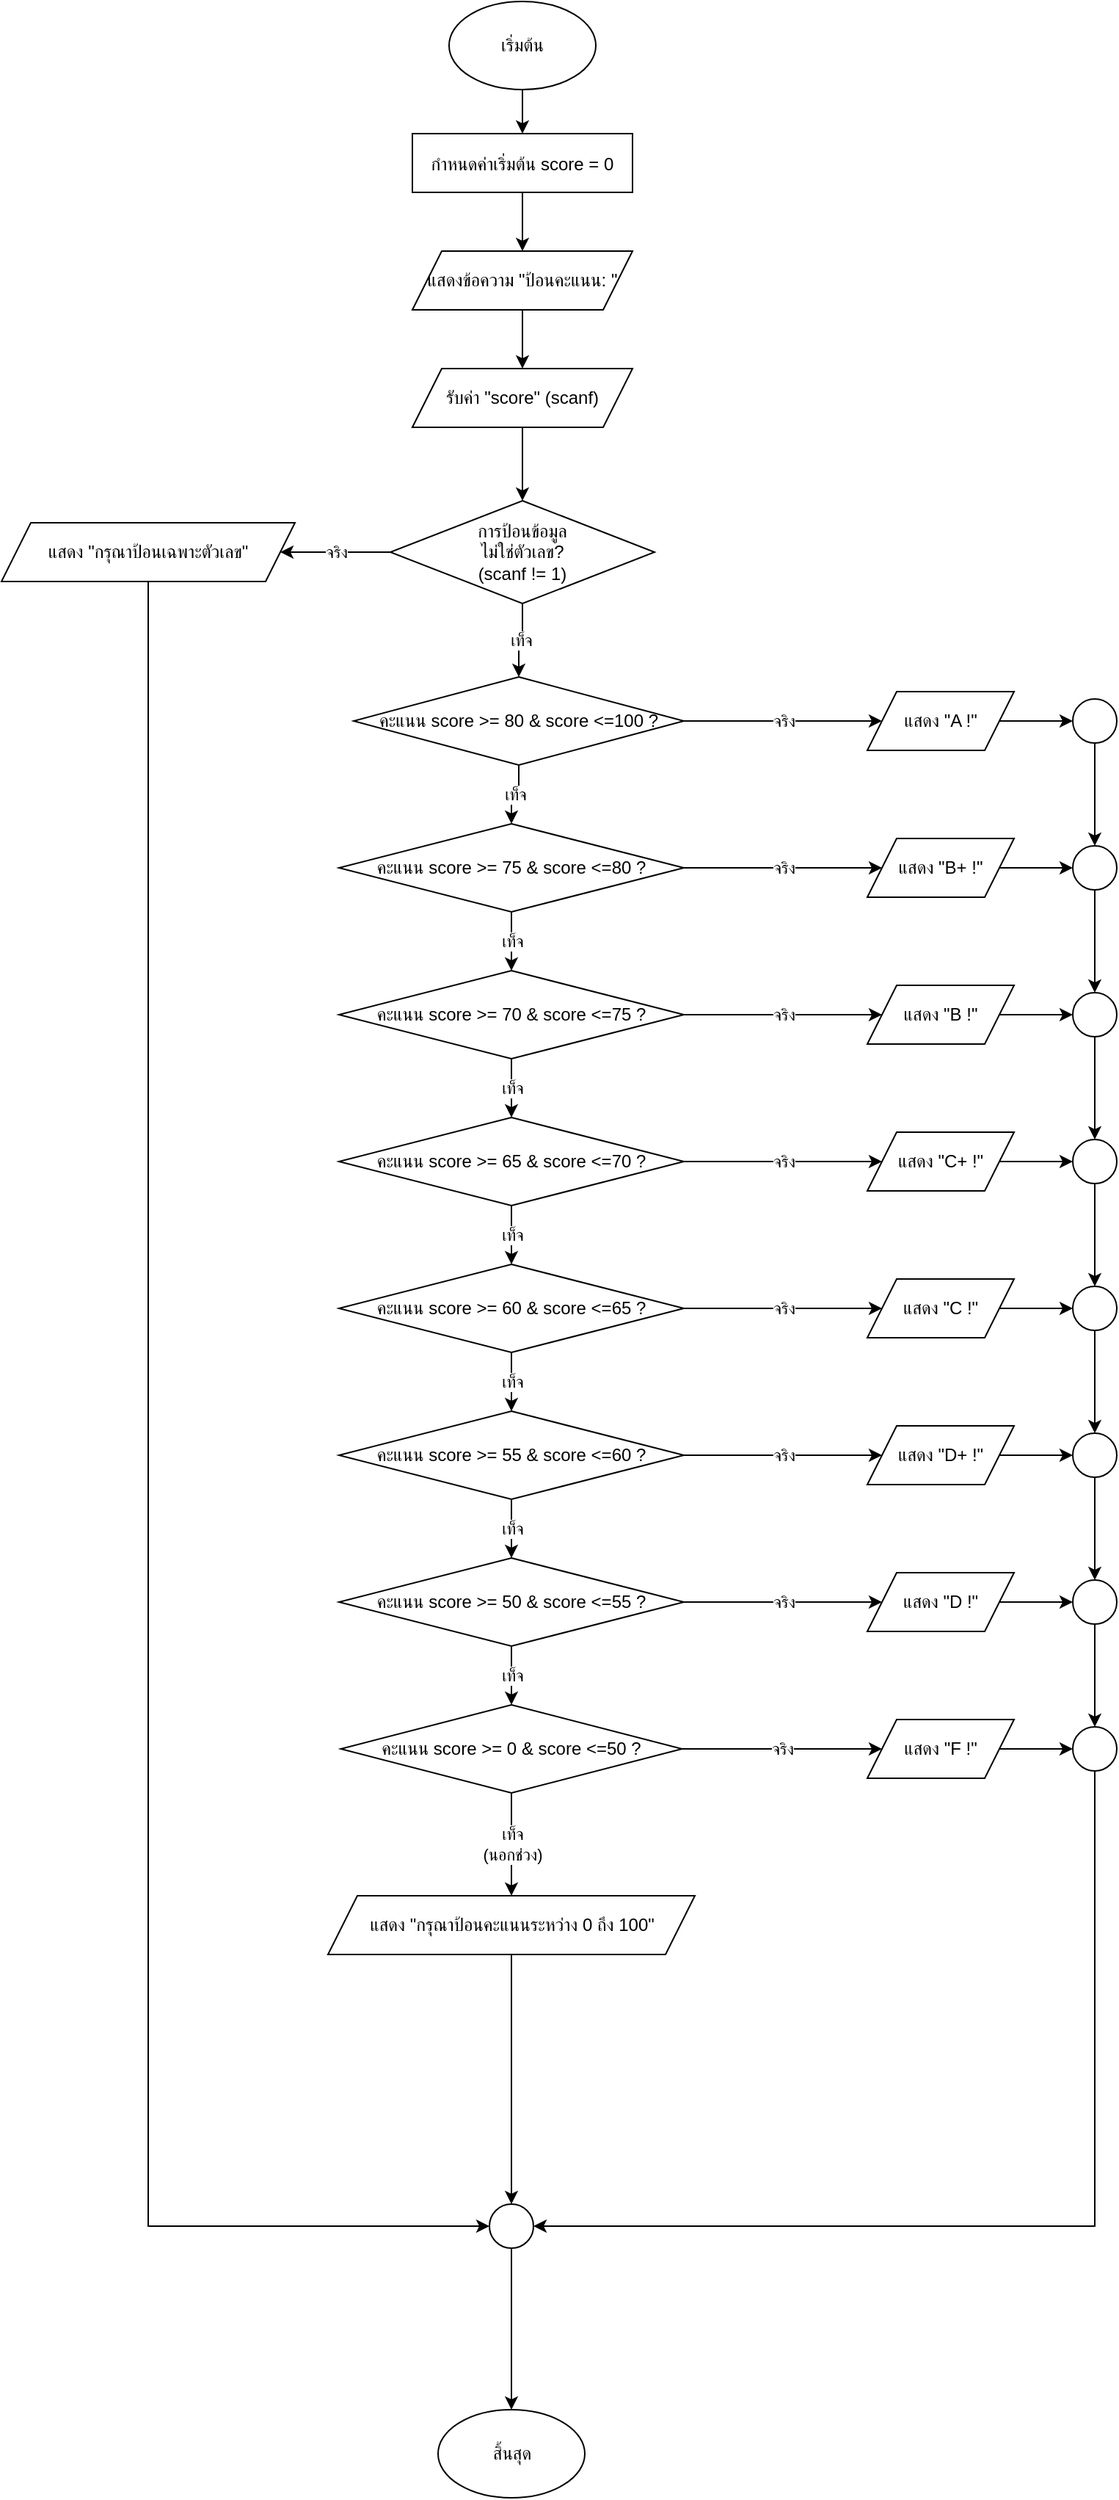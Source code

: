 <mxfile version="28.2.5">
  <diagram name="Page-1" id="mhjIDBQ__3LsrrOwuB6w">
    <mxGraphModel dx="3731" dy="2311" grid="1" gridSize="10" guides="1" tooltips="1" connect="1" arrows="1" fold="1" page="1" pageScale="1" pageWidth="850" pageHeight="1100" math="0" shadow="0">
      <root>
        <mxCell id="0" />
        <mxCell id="1" parent="0" />
        <mxCell id="3Tr8YHWEy5wHVqk4Yp_L-1" value="เริ่มต้น" style="strokeWidth:2;html=1;shape=mxgraph.flowchart.start_1;whiteSpace=wrap;" vertex="1" parent="1">
          <mxGeometry x="365" y="100" width="100" height="60" as="geometry" />
        </mxCell>
        <mxCell id="3Tr8YHWEy5wHVqk4Yp_L-2" value="" style="edgeStyle=orthogonalEdgeStyle;rounded=0;orthogonalLoop=1;jettySize=auto;html=1;exitX=0.5;exitY=1;exitDx=0;exitDy=0;entryX=0.5;entryY=0;entryDx=0;entryDy=0;" edge="1" parent="1" source="3Tr8YHWEy5wHVqk4Yp_L-1" target="3Tr8YHWEy5wHVqk4Yp_L-3">
          <mxGeometry relative="1" as="geometry" />
        </mxCell>
        <mxCell id="3Tr8YHWEy5wHVqk4Yp_L-3" value="กำหนดค่าเริ่มต้น score = 0" style="whiteSpace:wrap;html:1;strokeWidth:2;" vertex="1" parent="1">
          <mxGeometry x="340" y="190" width="150" height="40" as="geometry" />
        </mxCell>
        <mxCell id="3Tr8YHWEy5wHVqk4Yp_L-4" value="" style="edgeStyle=orthogonalEdgeStyle;rounded=0;orthogonalLoop=1;jettySize=auto;html=1;exitX=0.5;exitY=1;exitDx=0;exitDy=0;entryX=0.5;entryY=0;entryDx=0;entryDy=0;" edge="1" parent="1" source="3Tr8YHWEy5wHVqk4Yp_L-3" target="3Tr8YHWEy5wHVqk4Yp_L-5">
          <mxGeometry relative="1" as="geometry" />
        </mxCell>
        <mxCell id="3Tr8YHWEy5wHVqk4Yp_L-5" value="แสดงข้อความ &quot;ป้อนคะแนน: &quot;" style="shape=parallelogram;perimeter=parallelogramPerimeter;whiteSpace=wrap;html=1;fixedSize=1;" vertex="1" parent="1">
          <mxGeometry x="340" y="270" width="150" height="40" as="geometry" />
        </mxCell>
        <mxCell id="3Tr8YHWEy5wHVqk4Yp_L-6" value="" style="edgeStyle=orthogonalEdgeStyle;rounded=0;orthogonalLoop=1;jettySize=auto;html=1;exitX=0.5;exitY=1;exitDx=0;exitDy=0;entryX=0.5;entryY=0;entryDx=0;entryDy=0;" edge="1" parent="1" source="3Tr8YHWEy5wHVqk4Yp_L-5" target="3Tr8YHWEy5wHVqk4Yp_L-7">
          <mxGeometry relative="1" as="geometry" />
        </mxCell>
        <mxCell id="3Tr8YHWEy5wHVqk4Yp_L-7" value="รับค่า &quot;score&quot; (scanf)" style="shape=parallelogram;perimeter=parallelogramPerimeter;whiteSpace=wrap;html=1;fixedSize=1;" vertex="1" parent="1">
          <mxGeometry x="340" y="350" width="150" height="40" as="geometry" />
        </mxCell>
        <mxCell id="3Tr8YHWEy5wHVqk4Yp_L-8" value="" style="edgeStyle=orthogonalEdgeStyle;rounded=0;orthogonalLoop=1;jettySize=auto;html=1;exitX=0.5;exitY=1;exitDx=0;exitDy=0;entryX=0.5;entryY=0;entryDx=0;entryDy=0;" edge="1" parent="1" source="3Tr8YHWEy5wHVqk4Yp_L-7" target="3Tr8YHWEy5wHVqk4Yp_L-9">
          <mxGeometry relative="1" as="geometry" />
        </mxCell>
        <mxCell id="3Tr8YHWEy5wHVqk4Yp_L-9" value="การป้อนข้อมูล&lt;br&gt;ไม่ใช่ตัวเลข?&lt;br&gt;(scanf != 1)" style="rhombus;whiteSpace=wrap;html=1;" vertex="1" parent="1">
          <mxGeometry x="325" y="440" width="180" height="70" as="geometry" />
        </mxCell>
        <mxCell id="3Tr8YHWEy5wHVqk4Yp_L-10" value="จริง" style="edgeStyle=orthogonalEdgeStyle;rounded=0;orthogonalLoop=1;jettySize=auto;html=1;exitX=0;exitY=0.5;exitDx=0;exitDy=0;" edge="1" parent="1" source="3Tr8YHWEy5wHVqk4Yp_L-9" target="3Tr8YHWEy5wHVqk4Yp_L-11">
          <mxGeometry relative="1" as="geometry">
            <Array as="points">
              <mxPoint x="190" y="475" />
            </Array>
          </mxGeometry>
        </mxCell>
        <mxCell id="3Tr8YHWEy5wHVqk4Yp_L-85" style="edgeStyle=orthogonalEdgeStyle;rounded=0;orthogonalLoop=1;jettySize=auto;html=1;exitX=0.5;exitY=1;exitDx=0;exitDy=0;entryX=0;entryY=0.5;entryDx=0;entryDy=0;" edge="1" parent="1" source="3Tr8YHWEy5wHVqk4Yp_L-11" target="3Tr8YHWEy5wHVqk4Yp_L-84">
          <mxGeometry relative="1" as="geometry" />
        </mxCell>
        <mxCell id="3Tr8YHWEy5wHVqk4Yp_L-11" value="แสดง &quot;กรุณาป้อนเฉพาะตัวเลข&quot;" style="shape=parallelogram;perimeter=parallelogramPerimeter;whiteSpace=wrap;html=1;fixedSize=1;" vertex="1" parent="1">
          <mxGeometry x="60" y="455" width="200" height="40" as="geometry" />
        </mxCell>
        <mxCell id="3Tr8YHWEy5wHVqk4Yp_L-13" value="เท็จ" style="edgeStyle=orthogonalEdgeStyle;rounded=0;orthogonalLoop=1;jettySize=auto;html=1;exitX=0.5;exitY=1;exitDx=0;exitDy=0;entryX=0.5;entryY=0;entryDx=0;entryDy=0;" edge="1" parent="1" source="3Tr8YHWEy5wHVqk4Yp_L-9" target="3Tr8YHWEy5wHVqk4Yp_L-14">
          <mxGeometry relative="1" as="geometry" />
        </mxCell>
        <mxCell id="3Tr8YHWEy5wHVqk4Yp_L-14" value="คะแนน score &amp;gt;= 80 &amp;amp; score &amp;lt;=100 ?" style="rhombus;whiteSpace=wrap;html=1;" vertex="1" parent="1">
          <mxGeometry x="300" y="560" width="225" height="60" as="geometry" />
        </mxCell>
        <mxCell id="3Tr8YHWEy5wHVqk4Yp_L-15" value="จริง" style="edgeStyle=orthogonalEdgeStyle;rounded=0;orthogonalLoop=1;jettySize=auto;html=1;exitX=1;exitY=0.5;exitDx=0;exitDy=0;" edge="1" parent="1" source="3Tr8YHWEy5wHVqk4Yp_L-14" target="3Tr8YHWEy5wHVqk4Yp_L-16">
          <mxGeometry relative="1" as="geometry">
            <Array as="points">
              <mxPoint x="630" y="590" />
            </Array>
          </mxGeometry>
        </mxCell>
        <mxCell id="3Tr8YHWEy5wHVqk4Yp_L-69" style="edgeStyle=orthogonalEdgeStyle;rounded=0;orthogonalLoop=1;jettySize=auto;html=1;exitX=1;exitY=0.5;exitDx=0;exitDy=0;entryX=0;entryY=0.5;entryDx=0;entryDy=0;" edge="1" parent="1" source="3Tr8YHWEy5wHVqk4Yp_L-16" target="3Tr8YHWEy5wHVqk4Yp_L-61">
          <mxGeometry relative="1" as="geometry" />
        </mxCell>
        <mxCell id="3Tr8YHWEy5wHVqk4Yp_L-16" value="แสดง &quot;A !&quot;" style="shape=parallelogram;perimeter=parallelogramPerimeter;whiteSpace=wrap;html=1;fixedSize=1;" vertex="1" parent="1">
          <mxGeometry x="650" y="570" width="100" height="40" as="geometry" />
        </mxCell>
        <mxCell id="3Tr8YHWEy5wHVqk4Yp_L-18" value="เท็จ" style="edgeStyle=orthogonalEdgeStyle;rounded=0;orthogonalLoop=1;jettySize=auto;html=1;exitX=0.5;exitY=1;exitDx=0;exitDy=0;entryX=0.5;entryY=0;entryDx=0;entryDy=0;" edge="1" parent="1" source="3Tr8YHWEy5wHVqk4Yp_L-14" target="3Tr8YHWEy5wHVqk4Yp_L-19">
          <mxGeometry relative="1" as="geometry" />
        </mxCell>
        <mxCell id="3Tr8YHWEy5wHVqk4Yp_L-19" value="คะแนน score &amp;gt;= 75 &amp;amp; score &amp;lt;=80 ?" style="rhombus;whiteSpace=wrap;html=1;" vertex="1" parent="1">
          <mxGeometry x="290" y="660" width="235" height="60" as="geometry" />
        </mxCell>
        <mxCell id="3Tr8YHWEy5wHVqk4Yp_L-20" value="จริง" style="edgeStyle=orthogonalEdgeStyle;rounded=0;orthogonalLoop=1;jettySize=auto;html=1;exitX=1;exitY=0.5;exitDx=0;exitDy=0;" edge="1" parent="1" source="3Tr8YHWEy5wHVqk4Yp_L-19" target="3Tr8YHWEy5wHVqk4Yp_L-21">
          <mxGeometry relative="1" as="geometry">
            <Array as="points">
              <mxPoint x="630" y="690" />
            </Array>
          </mxGeometry>
        </mxCell>
        <mxCell id="3Tr8YHWEy5wHVqk4Yp_L-70" style="edgeStyle=orthogonalEdgeStyle;rounded=0;orthogonalLoop=1;jettySize=auto;html=1;exitX=1;exitY=0.5;exitDx=0;exitDy=0;entryX=0;entryY=0.5;entryDx=0;entryDy=0;" edge="1" parent="1" source="3Tr8YHWEy5wHVqk4Yp_L-21" target="3Tr8YHWEy5wHVqk4Yp_L-62">
          <mxGeometry relative="1" as="geometry" />
        </mxCell>
        <mxCell id="3Tr8YHWEy5wHVqk4Yp_L-21" value="แสดง &quot;B+ !&quot;" style="shape=parallelogram;perimeter=parallelogramPerimeter;whiteSpace=wrap;html=1;fixedSize=1;" vertex="1" parent="1">
          <mxGeometry x="650" y="670" width="100" height="40" as="geometry" />
        </mxCell>
        <mxCell id="3Tr8YHWEy5wHVqk4Yp_L-23" value="เท็จ" style="edgeStyle=orthogonalEdgeStyle;rounded=0;orthogonalLoop=1;jettySize=auto;html=1;exitX=0.5;exitY=1;exitDx=0;exitDy=0;entryX=0.5;entryY=0;entryDx=0;entryDy=0;" edge="1" parent="1" source="3Tr8YHWEy5wHVqk4Yp_L-19" target="3Tr8YHWEy5wHVqk4Yp_L-24">
          <mxGeometry relative="1" as="geometry" />
        </mxCell>
        <mxCell id="3Tr8YHWEy5wHVqk4Yp_L-24" value="คะแนน score &amp;gt;= 70 &amp;amp; score &amp;lt;=75 ?" style="rhombus;whiteSpace=wrap;html=1;" vertex="1" parent="1">
          <mxGeometry x="290" y="760" width="235" height="60" as="geometry" />
        </mxCell>
        <mxCell id="3Tr8YHWEy5wHVqk4Yp_L-25" value="จริง" style="edgeStyle=orthogonalEdgeStyle;rounded=0;orthogonalLoop=1;jettySize=auto;html=1;exitX=1;exitY=0.5;exitDx=0;exitDy=0;" edge="1" parent="1" source="3Tr8YHWEy5wHVqk4Yp_L-24" target="3Tr8YHWEy5wHVqk4Yp_L-26">
          <mxGeometry relative="1" as="geometry">
            <Array as="points">
              <mxPoint x="630" y="790" />
            </Array>
          </mxGeometry>
        </mxCell>
        <mxCell id="3Tr8YHWEy5wHVqk4Yp_L-71" style="edgeStyle=orthogonalEdgeStyle;rounded=0;orthogonalLoop=1;jettySize=auto;html=1;exitX=1;exitY=0.5;exitDx=0;exitDy=0;entryX=0;entryY=0.5;entryDx=0;entryDy=0;" edge="1" parent="1" source="3Tr8YHWEy5wHVqk4Yp_L-26" target="3Tr8YHWEy5wHVqk4Yp_L-63">
          <mxGeometry relative="1" as="geometry" />
        </mxCell>
        <mxCell id="3Tr8YHWEy5wHVqk4Yp_L-26" value="แสดง &quot;B !&quot;" style="shape=parallelogram;perimeter=parallelogramPerimeter;whiteSpace=wrap;html=1;fixedSize=1;" vertex="1" parent="1">
          <mxGeometry x="650" y="770" width="100" height="40" as="geometry" />
        </mxCell>
        <mxCell id="3Tr8YHWEy5wHVqk4Yp_L-28" value="เท็จ" style="edgeStyle=orthogonalEdgeStyle;rounded=0;orthogonalLoop=1;jettySize=auto;html=1;exitX=0.5;exitY=1;exitDx=0;exitDy=0;entryX=0.5;entryY=0;entryDx=0;entryDy=0;" edge="1" parent="1" source="3Tr8YHWEy5wHVqk4Yp_L-24" target="3Tr8YHWEy5wHVqk4Yp_L-29">
          <mxGeometry relative="1" as="geometry" />
        </mxCell>
        <mxCell id="3Tr8YHWEy5wHVqk4Yp_L-29" value="คะแนน score &amp;gt;= 65 &amp;amp; score &amp;lt;=70 ?" style="rhombus;whiteSpace=wrap;html=1;" vertex="1" parent="1">
          <mxGeometry x="290" y="860" width="235" height="60" as="geometry" />
        </mxCell>
        <mxCell id="3Tr8YHWEy5wHVqk4Yp_L-30" value="จริง" style="edgeStyle=orthogonalEdgeStyle;rounded=0;orthogonalLoop=1;jettySize=auto;html=1;exitX=1;exitY=0.5;exitDx=0;exitDy=0;" edge="1" parent="1" source="3Tr8YHWEy5wHVqk4Yp_L-29" target="3Tr8YHWEy5wHVqk4Yp_L-31">
          <mxGeometry relative="1" as="geometry">
            <Array as="points">
              <mxPoint x="630" y="890" />
            </Array>
          </mxGeometry>
        </mxCell>
        <mxCell id="3Tr8YHWEy5wHVqk4Yp_L-72" style="edgeStyle=orthogonalEdgeStyle;rounded=0;orthogonalLoop=1;jettySize=auto;html=1;exitX=1;exitY=0.5;exitDx=0;exitDy=0;entryX=0;entryY=0.5;entryDx=0;entryDy=0;" edge="1" parent="1" source="3Tr8YHWEy5wHVqk4Yp_L-31" target="3Tr8YHWEy5wHVqk4Yp_L-64">
          <mxGeometry relative="1" as="geometry" />
        </mxCell>
        <mxCell id="3Tr8YHWEy5wHVqk4Yp_L-31" value="แสดง &quot;C+ !&quot;" style="shape=parallelogram;perimeter=parallelogramPerimeter;whiteSpace=wrap;html=1;fixedSize=1;" vertex="1" parent="1">
          <mxGeometry x="650" y="870" width="100" height="40" as="geometry" />
        </mxCell>
        <mxCell id="3Tr8YHWEy5wHVqk4Yp_L-33" value="เท็จ" style="edgeStyle=orthogonalEdgeStyle;rounded=0;orthogonalLoop=1;jettySize=auto;html=1;exitX=0.5;exitY=1;exitDx=0;exitDy=0;entryX=0.5;entryY=0;entryDx=0;entryDy=0;" edge="1" parent="1" source="3Tr8YHWEy5wHVqk4Yp_L-29" target="3Tr8YHWEy5wHVqk4Yp_L-34">
          <mxGeometry relative="1" as="geometry" />
        </mxCell>
        <mxCell id="3Tr8YHWEy5wHVqk4Yp_L-34" value="คะแนน score &amp;gt;= 60 &amp;amp; score &amp;lt;=65 ?" style="rhombus;whiteSpace=wrap;html=1;" vertex="1" parent="1">
          <mxGeometry x="290" y="960" width="235" height="60" as="geometry" />
        </mxCell>
        <mxCell id="3Tr8YHWEy5wHVqk4Yp_L-35" value="จริง" style="edgeStyle=orthogonalEdgeStyle;rounded=0;orthogonalLoop=1;jettySize=auto;html=1;exitX=1;exitY=0.5;exitDx=0;exitDy=0;" edge="1" parent="1" source="3Tr8YHWEy5wHVqk4Yp_L-34" target="3Tr8YHWEy5wHVqk4Yp_L-36">
          <mxGeometry relative="1" as="geometry">
            <Array as="points">
              <mxPoint x="630" y="990" />
            </Array>
          </mxGeometry>
        </mxCell>
        <mxCell id="3Tr8YHWEy5wHVqk4Yp_L-73" style="edgeStyle=orthogonalEdgeStyle;rounded=0;orthogonalLoop=1;jettySize=auto;html=1;exitX=1;exitY=0.5;exitDx=0;exitDy=0;entryX=0;entryY=0.5;entryDx=0;entryDy=0;" edge="1" parent="1" source="3Tr8YHWEy5wHVqk4Yp_L-36" target="3Tr8YHWEy5wHVqk4Yp_L-65">
          <mxGeometry relative="1" as="geometry" />
        </mxCell>
        <mxCell id="3Tr8YHWEy5wHVqk4Yp_L-36" value="แสดง &quot;C !&quot;" style="shape=parallelogram;perimeter=parallelogramPerimeter;whiteSpace=wrap;html=1;fixedSize=1;" vertex="1" parent="1">
          <mxGeometry x="650" y="970" width="100" height="40" as="geometry" />
        </mxCell>
        <mxCell id="3Tr8YHWEy5wHVqk4Yp_L-38" value="เท็จ" style="edgeStyle=orthogonalEdgeStyle;rounded=0;orthogonalLoop=1;jettySize=auto;html=1;exitX=0.5;exitY=1;exitDx=0;exitDy=0;entryX=0.5;entryY=0;entryDx=0;entryDy=0;" edge="1" parent="1" source="3Tr8YHWEy5wHVqk4Yp_L-34" target="3Tr8YHWEy5wHVqk4Yp_L-39">
          <mxGeometry relative="1" as="geometry" />
        </mxCell>
        <mxCell id="3Tr8YHWEy5wHVqk4Yp_L-39" value="คะแนน score &amp;gt;= 55 &amp;amp; score &amp;lt;=60 ?" style="rhombus;whiteSpace=wrap;html=1;" vertex="1" parent="1">
          <mxGeometry x="290" y="1060" width="235" height="60" as="geometry" />
        </mxCell>
        <mxCell id="3Tr8YHWEy5wHVqk4Yp_L-40" value="จริง" style="edgeStyle=orthogonalEdgeStyle;rounded=0;orthogonalLoop=1;jettySize=auto;html=1;exitX=1;exitY=0.5;exitDx=0;exitDy=0;" edge="1" parent="1" source="3Tr8YHWEy5wHVqk4Yp_L-39" target="3Tr8YHWEy5wHVqk4Yp_L-41">
          <mxGeometry relative="1" as="geometry">
            <Array as="points">
              <mxPoint x="630" y="1090" />
            </Array>
          </mxGeometry>
        </mxCell>
        <mxCell id="3Tr8YHWEy5wHVqk4Yp_L-74" style="edgeStyle=orthogonalEdgeStyle;rounded=0;orthogonalLoop=1;jettySize=auto;html=1;exitX=1;exitY=0.5;exitDx=0;exitDy=0;entryX=0;entryY=0.5;entryDx=0;entryDy=0;" edge="1" parent="1" source="3Tr8YHWEy5wHVqk4Yp_L-41" target="3Tr8YHWEy5wHVqk4Yp_L-66">
          <mxGeometry relative="1" as="geometry" />
        </mxCell>
        <mxCell id="3Tr8YHWEy5wHVqk4Yp_L-41" value="แสดง &quot;D+ !&quot;" style="shape=parallelogram;perimeter=parallelogramPerimeter;whiteSpace=wrap;html=1;fixedSize=1;" vertex="1" parent="1">
          <mxGeometry x="650" y="1070" width="100" height="40" as="geometry" />
        </mxCell>
        <mxCell id="3Tr8YHWEy5wHVqk4Yp_L-43" value="เท็จ" style="edgeStyle=orthogonalEdgeStyle;rounded=0;orthogonalLoop=1;jettySize=auto;html=1;exitX=0.5;exitY=1;exitDx=0;exitDy=0;entryX=0.5;entryY=0;entryDx=0;entryDy=0;" edge="1" parent="1" source="3Tr8YHWEy5wHVqk4Yp_L-39" target="3Tr8YHWEy5wHVqk4Yp_L-44">
          <mxGeometry relative="1" as="geometry" />
        </mxCell>
        <mxCell id="3Tr8YHWEy5wHVqk4Yp_L-44" value="คะแนน score &amp;gt;= 50 &amp;amp; score &amp;lt;=55 ?" style="rhombus;whiteSpace=wrap;html=1;" vertex="1" parent="1">
          <mxGeometry x="290" y="1160" width="235" height="60" as="geometry" />
        </mxCell>
        <mxCell id="3Tr8YHWEy5wHVqk4Yp_L-45" value="จริง" style="edgeStyle=orthogonalEdgeStyle;rounded=0;orthogonalLoop=1;jettySize=auto;html=1;exitX=1;exitY=0.5;exitDx=0;exitDy=0;" edge="1" parent="1" source="3Tr8YHWEy5wHVqk4Yp_L-44" target="3Tr8YHWEy5wHVqk4Yp_L-46">
          <mxGeometry relative="1" as="geometry">
            <Array as="points">
              <mxPoint x="630" y="1190" />
            </Array>
          </mxGeometry>
        </mxCell>
        <mxCell id="3Tr8YHWEy5wHVqk4Yp_L-75" style="edgeStyle=orthogonalEdgeStyle;rounded=0;orthogonalLoop=1;jettySize=auto;html=1;exitX=1;exitY=0.5;exitDx=0;exitDy=0;entryX=0;entryY=0.5;entryDx=0;entryDy=0;" edge="1" parent="1" source="3Tr8YHWEy5wHVqk4Yp_L-46" target="3Tr8YHWEy5wHVqk4Yp_L-67">
          <mxGeometry relative="1" as="geometry" />
        </mxCell>
        <mxCell id="3Tr8YHWEy5wHVqk4Yp_L-46" value="แสดง &quot;D !&quot;" style="shape=parallelogram;perimeter=parallelogramPerimeter;whiteSpace=wrap;html=1;fixedSize=1;" vertex="1" parent="1">
          <mxGeometry x="650" y="1170" width="100" height="40" as="geometry" />
        </mxCell>
        <mxCell id="3Tr8YHWEy5wHVqk4Yp_L-48" value="เท็จ" style="edgeStyle=orthogonalEdgeStyle;rounded=0;orthogonalLoop=1;jettySize=auto;html=1;exitX=0.5;exitY=1;exitDx=0;exitDy=0;entryX=0.5;entryY=0;entryDx=0;entryDy=0;" edge="1" parent="1" source="3Tr8YHWEy5wHVqk4Yp_L-44" target="3Tr8YHWEy5wHVqk4Yp_L-49">
          <mxGeometry relative="1" as="geometry" />
        </mxCell>
        <mxCell id="3Tr8YHWEy5wHVqk4Yp_L-49" value="คะแนน score &amp;gt;= 0 &amp;amp; score &amp;lt;=50 ?" style="rhombus;whiteSpace=wrap;html=1;" vertex="1" parent="1">
          <mxGeometry x="291.25" y="1260" width="232.5" height="60" as="geometry" />
        </mxCell>
        <mxCell id="3Tr8YHWEy5wHVqk4Yp_L-50" value="จริง" style="edgeStyle=orthogonalEdgeStyle;rounded=0;orthogonalLoop=1;jettySize=auto;html=1;exitX=1;exitY=0.5;exitDx=0;exitDy=0;" edge="1" parent="1" source="3Tr8YHWEy5wHVqk4Yp_L-49" target="3Tr8YHWEy5wHVqk4Yp_L-51">
          <mxGeometry relative="1" as="geometry">
            <Array as="points">
              <mxPoint x="630" y="1290" />
            </Array>
          </mxGeometry>
        </mxCell>
        <mxCell id="3Tr8YHWEy5wHVqk4Yp_L-76" style="edgeStyle=orthogonalEdgeStyle;rounded=0;orthogonalLoop=1;jettySize=auto;html=1;exitX=1;exitY=0.5;exitDx=0;exitDy=0;entryX=0;entryY=0.5;entryDx=0;entryDy=0;" edge="1" parent="1" source="3Tr8YHWEy5wHVqk4Yp_L-51" target="3Tr8YHWEy5wHVqk4Yp_L-68">
          <mxGeometry relative="1" as="geometry" />
        </mxCell>
        <mxCell id="3Tr8YHWEy5wHVqk4Yp_L-51" value="แสดง &quot;F !&quot;" style="shape=parallelogram;perimeter=parallelogramPerimeter;whiteSpace=wrap;html=1;fixedSize=1;" vertex="1" parent="1">
          <mxGeometry x="650" y="1270" width="100" height="40" as="geometry" />
        </mxCell>
        <mxCell id="3Tr8YHWEy5wHVqk4Yp_L-53" value="เท็จ&lt;br&gt;(นอกช่วง)" style="edgeStyle=orthogonalEdgeStyle;rounded=0;orthogonalLoop=1;jettySize=auto;html=1;exitX=0.5;exitY=1;exitDx=0;exitDy=0;entryX=0.5;entryY=0;entryDx=0;entryDy=0;" edge="1" parent="1" source="3Tr8YHWEy5wHVqk4Yp_L-49" target="3Tr8YHWEy5wHVqk4Yp_L-54">
          <mxGeometry relative="1" as="geometry" />
        </mxCell>
        <mxCell id="3Tr8YHWEy5wHVqk4Yp_L-87" style="edgeStyle=orthogonalEdgeStyle;rounded=0;orthogonalLoop=1;jettySize=auto;html=1;exitX=0.5;exitY=1;exitDx=0;exitDy=0;entryX=0.5;entryY=0;entryDx=0;entryDy=0;" edge="1" parent="1" source="3Tr8YHWEy5wHVqk4Yp_L-54" target="3Tr8YHWEy5wHVqk4Yp_L-84">
          <mxGeometry relative="1" as="geometry" />
        </mxCell>
        <mxCell id="3Tr8YHWEy5wHVqk4Yp_L-54" value="แสดง &quot;กรุณาป้อนคะแนนระหว่าง 0 ถึง 100&quot;" style="shape=parallelogram;perimeter=parallelogramPerimeter;whiteSpace=wrap;html=1;fixedSize=1;" vertex="1" parent="1">
          <mxGeometry x="282.5" y="1390" width="250" height="40" as="geometry" />
        </mxCell>
        <mxCell id="3Tr8YHWEy5wHVqk4Yp_L-60" value="สิ้นสุด" style="strokeWidth:2;html=1;shape=mxgraph.flowchart.start_1;whiteSpace=wrap;" vertex="1" parent="1">
          <mxGeometry x="357.5" y="1740" width="100" height="60" as="geometry" />
        </mxCell>
        <mxCell id="3Tr8YHWEy5wHVqk4Yp_L-77" style="edgeStyle=orthogonalEdgeStyle;rounded=0;orthogonalLoop=1;jettySize=auto;html=1;exitX=0.5;exitY=1;exitDx=0;exitDy=0;entryX=0.5;entryY=0;entryDx=0;entryDy=0;" edge="1" parent="1" source="3Tr8YHWEy5wHVqk4Yp_L-61" target="3Tr8YHWEy5wHVqk4Yp_L-62">
          <mxGeometry relative="1" as="geometry" />
        </mxCell>
        <mxCell id="3Tr8YHWEy5wHVqk4Yp_L-61" value="" style="ellipse;whiteSpace=wrap;html=1;aspect=fixed;" vertex="1" parent="1">
          <mxGeometry x="790" y="575" width="30" height="30" as="geometry" />
        </mxCell>
        <mxCell id="3Tr8YHWEy5wHVqk4Yp_L-78" style="edgeStyle=orthogonalEdgeStyle;rounded=0;orthogonalLoop=1;jettySize=auto;html=1;exitX=0.5;exitY=1;exitDx=0;exitDy=0;entryX=0.5;entryY=0;entryDx=0;entryDy=0;" edge="1" parent="1" source="3Tr8YHWEy5wHVqk4Yp_L-62" target="3Tr8YHWEy5wHVqk4Yp_L-63">
          <mxGeometry relative="1" as="geometry" />
        </mxCell>
        <mxCell id="3Tr8YHWEy5wHVqk4Yp_L-62" value="" style="ellipse;whiteSpace=wrap;html=1;aspect=fixed;" vertex="1" parent="1">
          <mxGeometry x="790" y="675" width="30" height="30" as="geometry" />
        </mxCell>
        <mxCell id="3Tr8YHWEy5wHVqk4Yp_L-79" style="edgeStyle=orthogonalEdgeStyle;rounded=0;orthogonalLoop=1;jettySize=auto;html=1;exitX=0.5;exitY=1;exitDx=0;exitDy=0;entryX=0.5;entryY=0;entryDx=0;entryDy=0;" edge="1" parent="1" source="3Tr8YHWEy5wHVqk4Yp_L-63" target="3Tr8YHWEy5wHVqk4Yp_L-64">
          <mxGeometry relative="1" as="geometry" />
        </mxCell>
        <mxCell id="3Tr8YHWEy5wHVqk4Yp_L-63" value="" style="ellipse;whiteSpace=wrap;html=1;aspect=fixed;" vertex="1" parent="1">
          <mxGeometry x="790" y="775" width="30" height="30" as="geometry" />
        </mxCell>
        <mxCell id="3Tr8YHWEy5wHVqk4Yp_L-80" style="edgeStyle=orthogonalEdgeStyle;rounded=0;orthogonalLoop=1;jettySize=auto;html=1;exitX=0.5;exitY=1;exitDx=0;exitDy=0;entryX=0.5;entryY=0;entryDx=0;entryDy=0;" edge="1" parent="1" source="3Tr8YHWEy5wHVqk4Yp_L-64" target="3Tr8YHWEy5wHVqk4Yp_L-65">
          <mxGeometry relative="1" as="geometry" />
        </mxCell>
        <mxCell id="3Tr8YHWEy5wHVqk4Yp_L-64" value="" style="ellipse;whiteSpace=wrap;html=1;aspect=fixed;" vertex="1" parent="1">
          <mxGeometry x="790" y="875" width="30" height="30" as="geometry" />
        </mxCell>
        <mxCell id="3Tr8YHWEy5wHVqk4Yp_L-81" style="edgeStyle=orthogonalEdgeStyle;rounded=0;orthogonalLoop=1;jettySize=auto;html=1;exitX=0.5;exitY=1;exitDx=0;exitDy=0;entryX=0.5;entryY=0;entryDx=0;entryDy=0;" edge="1" parent="1" source="3Tr8YHWEy5wHVqk4Yp_L-65" target="3Tr8YHWEy5wHVqk4Yp_L-66">
          <mxGeometry relative="1" as="geometry" />
        </mxCell>
        <mxCell id="3Tr8YHWEy5wHVqk4Yp_L-65" value="" style="ellipse;whiteSpace=wrap;html=1;aspect=fixed;" vertex="1" parent="1">
          <mxGeometry x="790" y="975" width="30" height="30" as="geometry" />
        </mxCell>
        <mxCell id="3Tr8YHWEy5wHVqk4Yp_L-82" style="edgeStyle=orthogonalEdgeStyle;rounded=0;orthogonalLoop=1;jettySize=auto;html=1;exitX=0.5;exitY=1;exitDx=0;exitDy=0;entryX=0.5;entryY=0;entryDx=0;entryDy=0;" edge="1" parent="1" source="3Tr8YHWEy5wHVqk4Yp_L-66" target="3Tr8YHWEy5wHVqk4Yp_L-67">
          <mxGeometry relative="1" as="geometry" />
        </mxCell>
        <mxCell id="3Tr8YHWEy5wHVqk4Yp_L-66" value="" style="ellipse;whiteSpace=wrap;html=1;aspect=fixed;" vertex="1" parent="1">
          <mxGeometry x="790" y="1075" width="30" height="30" as="geometry" />
        </mxCell>
        <mxCell id="3Tr8YHWEy5wHVqk4Yp_L-83" style="edgeStyle=orthogonalEdgeStyle;rounded=0;orthogonalLoop=1;jettySize=auto;html=1;exitX=0.5;exitY=1;exitDx=0;exitDy=0;entryX=0.5;entryY=0;entryDx=0;entryDy=0;" edge="1" parent="1" source="3Tr8YHWEy5wHVqk4Yp_L-67" target="3Tr8YHWEy5wHVqk4Yp_L-68">
          <mxGeometry relative="1" as="geometry" />
        </mxCell>
        <mxCell id="3Tr8YHWEy5wHVqk4Yp_L-67" value="" style="ellipse;whiteSpace=wrap;html=1;aspect=fixed;" vertex="1" parent="1">
          <mxGeometry x="790" y="1175" width="30" height="30" as="geometry" />
        </mxCell>
        <mxCell id="3Tr8YHWEy5wHVqk4Yp_L-86" style="edgeStyle=orthogonalEdgeStyle;rounded=0;orthogonalLoop=1;jettySize=auto;html=1;exitX=0.5;exitY=1;exitDx=0;exitDy=0;entryX=1;entryY=0.5;entryDx=0;entryDy=0;" edge="1" parent="1" source="3Tr8YHWEy5wHVqk4Yp_L-68" target="3Tr8YHWEy5wHVqk4Yp_L-84">
          <mxGeometry relative="1" as="geometry" />
        </mxCell>
        <mxCell id="3Tr8YHWEy5wHVqk4Yp_L-68" value="" style="ellipse;whiteSpace=wrap;html=1;aspect=fixed;" vertex="1" parent="1">
          <mxGeometry x="790" y="1275" width="30" height="30" as="geometry" />
        </mxCell>
        <mxCell id="3Tr8YHWEy5wHVqk4Yp_L-84" value="" style="ellipse;whiteSpace=wrap;html=1;aspect=fixed;" vertex="1" parent="1">
          <mxGeometry x="392.5" y="1600" width="30" height="30" as="geometry" />
        </mxCell>
        <mxCell id="3Tr8YHWEy5wHVqk4Yp_L-88" style="edgeStyle=orthogonalEdgeStyle;rounded=0;orthogonalLoop=1;jettySize=auto;html=1;exitX=0.5;exitY=1;exitDx=0;exitDy=0;entryX=0.5;entryY=0;entryDx=0;entryDy=0;entryPerimeter=0;" edge="1" parent="1" source="3Tr8YHWEy5wHVqk4Yp_L-84" target="3Tr8YHWEy5wHVqk4Yp_L-60">
          <mxGeometry relative="1" as="geometry" />
        </mxCell>
      </root>
    </mxGraphModel>
  </diagram>
</mxfile>
